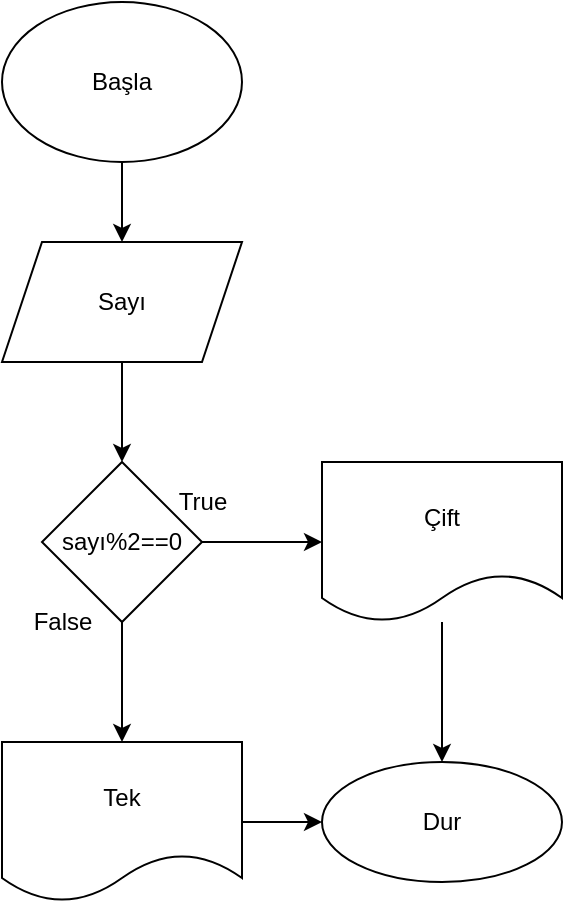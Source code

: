 <mxfile version="15.8.7" type="device"><diagram id="lCv5PpVI15hJV7x6-3LD" name="Sayfa -1"><mxGraphModel dx="1278" dy="641" grid="1" gridSize="10" guides="1" tooltips="1" connect="1" arrows="1" fold="1" page="1" pageScale="1" pageWidth="2339" pageHeight="3300" math="0" shadow="0"><root><mxCell id="0"/><mxCell id="1" parent="0"/><mxCell id="shD65n4rQp2OU7Z15gCG-3" value="" style="edgeStyle=orthogonalEdgeStyle;rounded=0;orthogonalLoop=1;jettySize=auto;html=1;" edge="1" parent="1" source="shD65n4rQp2OU7Z15gCG-1" target="shD65n4rQp2OU7Z15gCG-2"><mxGeometry relative="1" as="geometry"/></mxCell><mxCell id="shD65n4rQp2OU7Z15gCG-1" value="Başla" style="ellipse;whiteSpace=wrap;html=1;" vertex="1" parent="1"><mxGeometry x="430" width="120" height="80" as="geometry"/></mxCell><mxCell id="shD65n4rQp2OU7Z15gCG-5" value="" style="edgeStyle=orthogonalEdgeStyle;rounded=0;orthogonalLoop=1;jettySize=auto;html=1;" edge="1" parent="1" source="shD65n4rQp2OU7Z15gCG-2" target="shD65n4rQp2OU7Z15gCG-4"><mxGeometry relative="1" as="geometry"/></mxCell><mxCell id="shD65n4rQp2OU7Z15gCG-2" value="Sayı" style="shape=parallelogram;perimeter=parallelogramPerimeter;whiteSpace=wrap;html=1;fixedSize=1;" vertex="1" parent="1"><mxGeometry x="430" y="120" width="120" height="60" as="geometry"/></mxCell><mxCell id="shD65n4rQp2OU7Z15gCG-9" value="" style="edgeStyle=orthogonalEdgeStyle;rounded=0;orthogonalLoop=1;jettySize=auto;html=1;" edge="1" parent="1" source="shD65n4rQp2OU7Z15gCG-4" target="shD65n4rQp2OU7Z15gCG-8"><mxGeometry relative="1" as="geometry"/></mxCell><mxCell id="shD65n4rQp2OU7Z15gCG-11" value="" style="edgeStyle=orthogonalEdgeStyle;rounded=0;orthogonalLoop=1;jettySize=auto;html=1;" edge="1" parent="1" source="shD65n4rQp2OU7Z15gCG-4" target="shD65n4rQp2OU7Z15gCG-10"><mxGeometry relative="1" as="geometry"/></mxCell><mxCell id="shD65n4rQp2OU7Z15gCG-4" value="sayı%2==0" style="rhombus;whiteSpace=wrap;html=1;" vertex="1" parent="1"><mxGeometry x="450" y="230" width="80" height="80" as="geometry"/></mxCell><mxCell id="shD65n4rQp2OU7Z15gCG-6" value="True" style="text;html=1;align=center;verticalAlign=middle;resizable=0;points=[];autosize=1;strokeColor=none;fillColor=none;" vertex="1" parent="1"><mxGeometry x="510" y="240" width="40" height="20" as="geometry"/></mxCell><mxCell id="shD65n4rQp2OU7Z15gCG-7" value="False" style="text;html=1;align=center;verticalAlign=middle;resizable=0;points=[];autosize=1;strokeColor=none;fillColor=none;" vertex="1" parent="1"><mxGeometry x="440" y="300" width="40" height="20" as="geometry"/></mxCell><mxCell id="shD65n4rQp2OU7Z15gCG-14" value="" style="edgeStyle=orthogonalEdgeStyle;rounded=0;orthogonalLoop=1;jettySize=auto;html=1;" edge="1" parent="1" source="shD65n4rQp2OU7Z15gCG-8" target="shD65n4rQp2OU7Z15gCG-12"><mxGeometry relative="1" as="geometry"/></mxCell><mxCell id="shD65n4rQp2OU7Z15gCG-8" value="Çift" style="shape=document;whiteSpace=wrap;html=1;boundedLbl=1;" vertex="1" parent="1"><mxGeometry x="590" y="230" width="120" height="80" as="geometry"/></mxCell><mxCell id="shD65n4rQp2OU7Z15gCG-13" value="" style="edgeStyle=orthogonalEdgeStyle;rounded=0;orthogonalLoop=1;jettySize=auto;html=1;" edge="1" parent="1" source="shD65n4rQp2OU7Z15gCG-10" target="shD65n4rQp2OU7Z15gCG-12"><mxGeometry relative="1" as="geometry"/></mxCell><mxCell id="shD65n4rQp2OU7Z15gCG-10" value="Tek" style="shape=document;whiteSpace=wrap;html=1;boundedLbl=1;" vertex="1" parent="1"><mxGeometry x="430" y="370" width="120" height="80" as="geometry"/></mxCell><mxCell id="shD65n4rQp2OU7Z15gCG-12" value="Dur" style="ellipse;whiteSpace=wrap;html=1;" vertex="1" parent="1"><mxGeometry x="590" y="380" width="120" height="60" as="geometry"/></mxCell></root></mxGraphModel></diagram></mxfile>